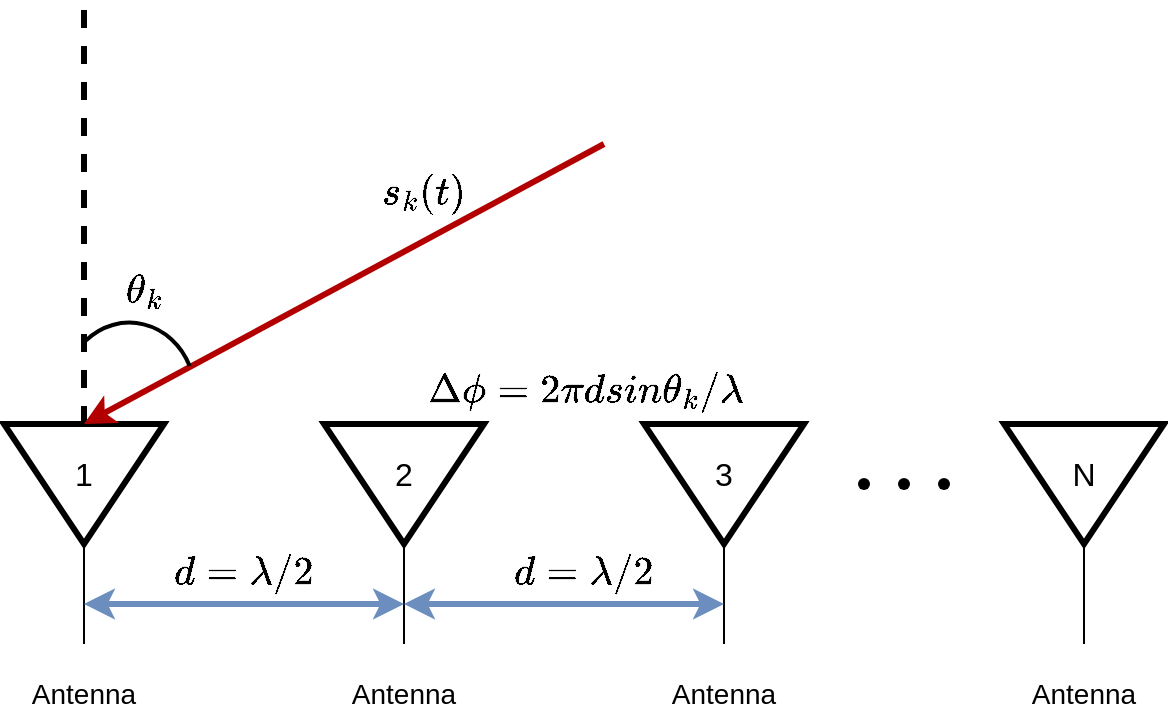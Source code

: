 <mxfile version="26.0.16">
  <diagram name="第 1 页" id="l-3N4oVvt_RWgFXi78BC">
    <mxGraphModel dx="1371" dy="962" grid="1" gridSize="10" guides="1" tooltips="1" connect="1" arrows="1" fold="1" page="1" pageScale="1" pageWidth="850" pageHeight="1100" math="1" shadow="0" adaptiveColors="auto">
      <root>
        <mxCell id="0" />
        <mxCell id="1" parent="0" />
        <mxCell id="4eEo8SIpO8G_9WJ9CeeR-1" value="" style="triangle;whiteSpace=wrap;html=1;rotation=90;strokeWidth=3;" parent="1" vertex="1">
          <mxGeometry x="130" y="340" width="60" height="80" as="geometry" />
        </mxCell>
        <mxCell id="4eEo8SIpO8G_9WJ9CeeR-2" value="" style="triangle;whiteSpace=wrap;html=1;rotation=90;strokeWidth=3;" parent="1" vertex="1">
          <mxGeometry x="290" y="340" width="60" height="80" as="geometry" />
        </mxCell>
        <mxCell id="4eEo8SIpO8G_9WJ9CeeR-3" value="" style="triangle;whiteSpace=wrap;html=1;rotation=90;strokeWidth=3;" parent="1" vertex="1">
          <mxGeometry x="450" y="340" width="60" height="80" as="geometry" />
        </mxCell>
        <mxCell id="fW6OlDdV-N4JaiyB5r-q-9" style="edgeStyle=orthogonalEdgeStyle;rounded=0;orthogonalLoop=1;jettySize=auto;html=1;endArrow=none;endFill=0;" parent="1" source="4eEo8SIpO8G_9WJ9CeeR-5" edge="1">
          <mxGeometry relative="1" as="geometry">
            <mxPoint x="660" y="460" as="targetPoint" />
          </mxGeometry>
        </mxCell>
        <mxCell id="4eEo8SIpO8G_9WJ9CeeR-5" value="" style="triangle;whiteSpace=wrap;html=1;rotation=90;strokeWidth=3;" parent="1" vertex="1">
          <mxGeometry x="630" y="340" width="60" height="80" as="geometry" />
        </mxCell>
        <mxCell id="4eEo8SIpO8G_9WJ9CeeR-7" value="" style="endArrow=none;dashed=1;html=1;rounded=0;exitX=0;exitY=0.5;exitDx=0;exitDy=0;strokeWidth=3;" parent="1" source="4eEo8SIpO8G_9WJ9CeeR-1" edge="1">
          <mxGeometry width="50" height="50" relative="1" as="geometry">
            <mxPoint x="190" y="280" as="sourcePoint" />
            <mxPoint x="160" y="140" as="targetPoint" />
          </mxGeometry>
        </mxCell>
        <mxCell id="4eEo8SIpO8G_9WJ9CeeR-11" value="" style="shape=waypoint;sketch=0;fillStyle=solid;size=6;pointerEvents=1;points=[];fillColor=none;resizable=0;rotatable=0;perimeter=centerPerimeter;snapToPoint=1;" parent="1" vertex="1">
          <mxGeometry x="540" y="370" width="20" height="20" as="geometry" />
        </mxCell>
        <mxCell id="4eEo8SIpO8G_9WJ9CeeR-12" value="" style="shape=waypoint;sketch=0;fillStyle=solid;size=6;pointerEvents=1;points=[];fillColor=none;resizable=0;rotatable=0;perimeter=centerPerimeter;snapToPoint=1;" parent="1" vertex="1">
          <mxGeometry x="560" y="370" width="20" height="20" as="geometry" />
        </mxCell>
        <mxCell id="4eEo8SIpO8G_9WJ9CeeR-13" value="" style="shape=waypoint;sketch=0;fillStyle=solid;size=6;pointerEvents=1;points=[];fillColor=none;resizable=0;rotatable=0;perimeter=centerPerimeter;snapToPoint=1;" parent="1" vertex="1">
          <mxGeometry x="580" y="370" width="20" height="20" as="geometry" />
        </mxCell>
        <mxCell id="4eEo8SIpO8G_9WJ9CeeR-14" value="" style="endArrow=classic;html=1;rounded=0;strokeWidth=3;fillColor=#e51400;strokeColor=#B20000;" parent="1" edge="1">
          <mxGeometry width="50" height="50" relative="1" as="geometry">
            <mxPoint x="420" y="210" as="sourcePoint" />
            <mxPoint x="160" y="350" as="targetPoint" />
          </mxGeometry>
        </mxCell>
        <mxCell id="4eEo8SIpO8G_9WJ9CeeR-18" value="" style="verticalLabelPosition=bottom;verticalAlign=top;html=1;shape=mxgraph.basic.arc;startAngle=0.383;endAngle=0.687;rotation=-180;strokeWidth=2;" parent="1" vertex="1">
          <mxGeometry x="150" y="299.32" width="65.35" height="70.68" as="geometry" />
        </mxCell>
        <mxCell id="4eEo8SIpO8G_9WJ9CeeR-20" value="" style="endArrow=none;html=1;rounded=0;entryX=1;entryY=0.5;entryDx=0;entryDy=0;" parent="1" target="4eEo8SIpO8G_9WJ9CeeR-1" edge="1">
          <mxGeometry width="50" height="50" relative="1" as="geometry">
            <mxPoint x="160" y="460" as="sourcePoint" />
            <mxPoint x="210" y="440" as="targetPoint" />
          </mxGeometry>
        </mxCell>
        <mxCell id="4eEo8SIpO8G_9WJ9CeeR-22" value="" style="endArrow=none;html=1;rounded=0;entryX=1;entryY=0.5;entryDx=0;entryDy=0;" parent="1" target="4eEo8SIpO8G_9WJ9CeeR-2" edge="1">
          <mxGeometry width="50" height="50" relative="1" as="geometry">
            <mxPoint x="320" y="460" as="sourcePoint" />
            <mxPoint x="420" y="420" as="targetPoint" />
          </mxGeometry>
        </mxCell>
        <mxCell id="4eEo8SIpO8G_9WJ9CeeR-23" value="" style="endArrow=none;html=1;rounded=0;entryX=1;entryY=0.5;entryDx=0;entryDy=0;" parent="1" target="4eEo8SIpO8G_9WJ9CeeR-3" edge="1">
          <mxGeometry width="50" height="50" relative="1" as="geometry">
            <mxPoint x="480" y="460" as="sourcePoint" />
            <mxPoint x="480" y="440" as="targetPoint" />
          </mxGeometry>
        </mxCell>
        <mxCell id="4eEo8SIpO8G_9WJ9CeeR-24" value="" style="endArrow=classic;startArrow=classic;html=1;rounded=0;strokeWidth=3;fillColor=#dae8fc;strokeColor=#6c8ebf;" parent="1" edge="1">
          <mxGeometry width="50" height="50" relative="1" as="geometry">
            <mxPoint x="160" y="440" as="sourcePoint" />
            <mxPoint x="320" y="440" as="targetPoint" />
          </mxGeometry>
        </mxCell>
        <mxCell id="4eEo8SIpO8G_9WJ9CeeR-25" value="" style="endArrow=classic;startArrow=classic;html=1;rounded=0;fillColor=#dae8fc;strokeColor=#6c8ebf;strokeWidth=3;" parent="1" edge="1">
          <mxGeometry width="50" height="50" relative="1" as="geometry">
            <mxPoint x="320" y="440" as="sourcePoint" />
            <mxPoint x="480" y="440" as="targetPoint" />
          </mxGeometry>
        </mxCell>
        <mxCell id="fW6OlDdV-N4JaiyB5r-q-3" value="&lt;font style=&quot;font-size: 17px;&quot;&gt;$$\theta_{k}$$&lt;/font&gt;" style="text;html=1;align=center;verticalAlign=middle;whiteSpace=wrap;rounded=0;" parent="1" vertex="1">
          <mxGeometry x="160" y="269.32" width="60" height="30" as="geometry" />
        </mxCell>
        <mxCell id="fW6OlDdV-N4JaiyB5r-q-6" value="&lt;font style=&quot;font-size: 14px;&quot;&gt;Antenna&lt;/font&gt;" style="text;html=1;align=center;verticalAlign=middle;whiteSpace=wrap;rounded=0;" parent="1" vertex="1">
          <mxGeometry x="120" y="470" width="80" height="30" as="geometry" />
        </mxCell>
        <mxCell id="fW6OlDdV-N4JaiyB5r-q-8" value="&lt;font style=&quot;font-size: 14px;&quot;&gt;Antenna&lt;/font&gt;" style="text;html=1;align=center;verticalAlign=middle;whiteSpace=wrap;rounded=0;" parent="1" vertex="1">
          <mxGeometry x="440" y="470" width="80" height="30" as="geometry" />
        </mxCell>
        <mxCell id="fW6OlDdV-N4JaiyB5r-q-10" value="&lt;font style=&quot;font-size: 14px;&quot;&gt;Antenna&lt;/font&gt;" style="text;html=1;align=center;verticalAlign=middle;whiteSpace=wrap;rounded=0;" parent="1" vertex="1">
          <mxGeometry x="280" y="470" width="80" height="30" as="geometry" />
        </mxCell>
        <mxCell id="fW6OlDdV-N4JaiyB5r-q-11" value="&lt;font style=&quot;font-size: 14px;&quot;&gt;Antenna&lt;/font&gt;" style="text;html=1;align=center;verticalAlign=middle;whiteSpace=wrap;rounded=0;" parent="1" vertex="1">
          <mxGeometry x="620" y="470" width="80" height="30" as="geometry" />
        </mxCell>
        <mxCell id="fW6OlDdV-N4JaiyB5r-q-12" value="&lt;font style=&quot;font-size: 17px;&quot;&gt;$$s_{k}(t)$$&lt;/font&gt;" style="text;html=1;align=center;verticalAlign=middle;whiteSpace=wrap;rounded=0;" parent="1" vertex="1">
          <mxGeometry x="300" y="220" width="60" height="30" as="geometry" />
        </mxCell>
        <mxCell id="fW6OlDdV-N4JaiyB5r-q-15" value="&lt;font style=&quot;font-size: 17px;&quot;&gt;$$d=\lambda/2$$&lt;/font&gt;" style="text;html=1;align=center;verticalAlign=middle;whiteSpace=wrap;rounded=0;" parent="1" vertex="1">
          <mxGeometry x="210" y="410" width="60" height="30" as="geometry" />
        </mxCell>
        <mxCell id="fW6OlDdV-N4JaiyB5r-q-17" value="&lt;span style=&quot;font-size: 17px;&quot;&gt;$$d=\lambda/2$$&lt;/span&gt;" style="text;html=1;align=center;verticalAlign=middle;whiteSpace=wrap;rounded=0;" parent="1" vertex="1">
          <mxGeometry x="380" y="410" width="60" height="30" as="geometry" />
        </mxCell>
        <mxCell id="wI-kIzWwqXGULulc7yLx-1" value="&lt;font style=&quot;font-size: 16px;&quot;&gt;1&lt;/font&gt;" style="text;html=1;align=center;verticalAlign=middle;whiteSpace=wrap;rounded=0;" parent="1" vertex="1">
          <mxGeometry x="130" y="360" width="60" height="30" as="geometry" />
        </mxCell>
        <mxCell id="wI-kIzWwqXGULulc7yLx-3" value="&lt;font style=&quot;font-size: 16px;&quot;&gt;2&lt;/font&gt;" style="text;html=1;align=center;verticalAlign=middle;whiteSpace=wrap;rounded=0;" parent="1" vertex="1">
          <mxGeometry x="290" y="360" width="60" height="30" as="geometry" />
        </mxCell>
        <mxCell id="wI-kIzWwqXGULulc7yLx-4" value="&lt;font style=&quot;font-size: 16px;&quot;&gt;3&lt;/font&gt;" style="text;html=1;align=center;verticalAlign=middle;whiteSpace=wrap;rounded=0;" parent="1" vertex="1">
          <mxGeometry x="450" y="360" width="60" height="30" as="geometry" />
        </mxCell>
        <mxCell id="wI-kIzWwqXGULulc7yLx-5" value="&lt;font style=&quot;font-size: 16px;&quot;&gt;N&lt;/font&gt;" style="text;html=1;align=center;verticalAlign=middle;whiteSpace=wrap;rounded=0;" parent="1" vertex="1">
          <mxGeometry x="630" y="360" width="60" height="30" as="geometry" />
        </mxCell>
        <mxCell id="QqQr_IeUMI2WwkDlgpHK-1" value="&lt;span style=&quot;color: rgb(0, 0, 0); font-family: Helvetica; font-size: 17px; font-style: normal; font-variant-ligatures: normal; font-variant-caps: normal; font-weight: 400; letter-spacing: normal; orphans: 2; text-align: center; text-indent: 0px; text-transform: none; widows: 2; word-spacing: 0px; -webkit-text-stroke-width: 0px; white-space: normal; background-color: rgb(251, 251, 251); text-decoration-thickness: initial; text-decoration-style: initial; text-decoration-color: initial; float: none; display: inline !important;&quot;&gt;$$\Delta\phi=2\pi d sin\theta_k/ \lambda$$&lt;/span&gt;" style="text;whiteSpace=wrap;html=1;" parent="1" vertex="1">
          <mxGeometry x="330" y="300" width="170" height="40" as="geometry" />
        </mxCell>
      </root>
    </mxGraphModel>
  </diagram>
</mxfile>
